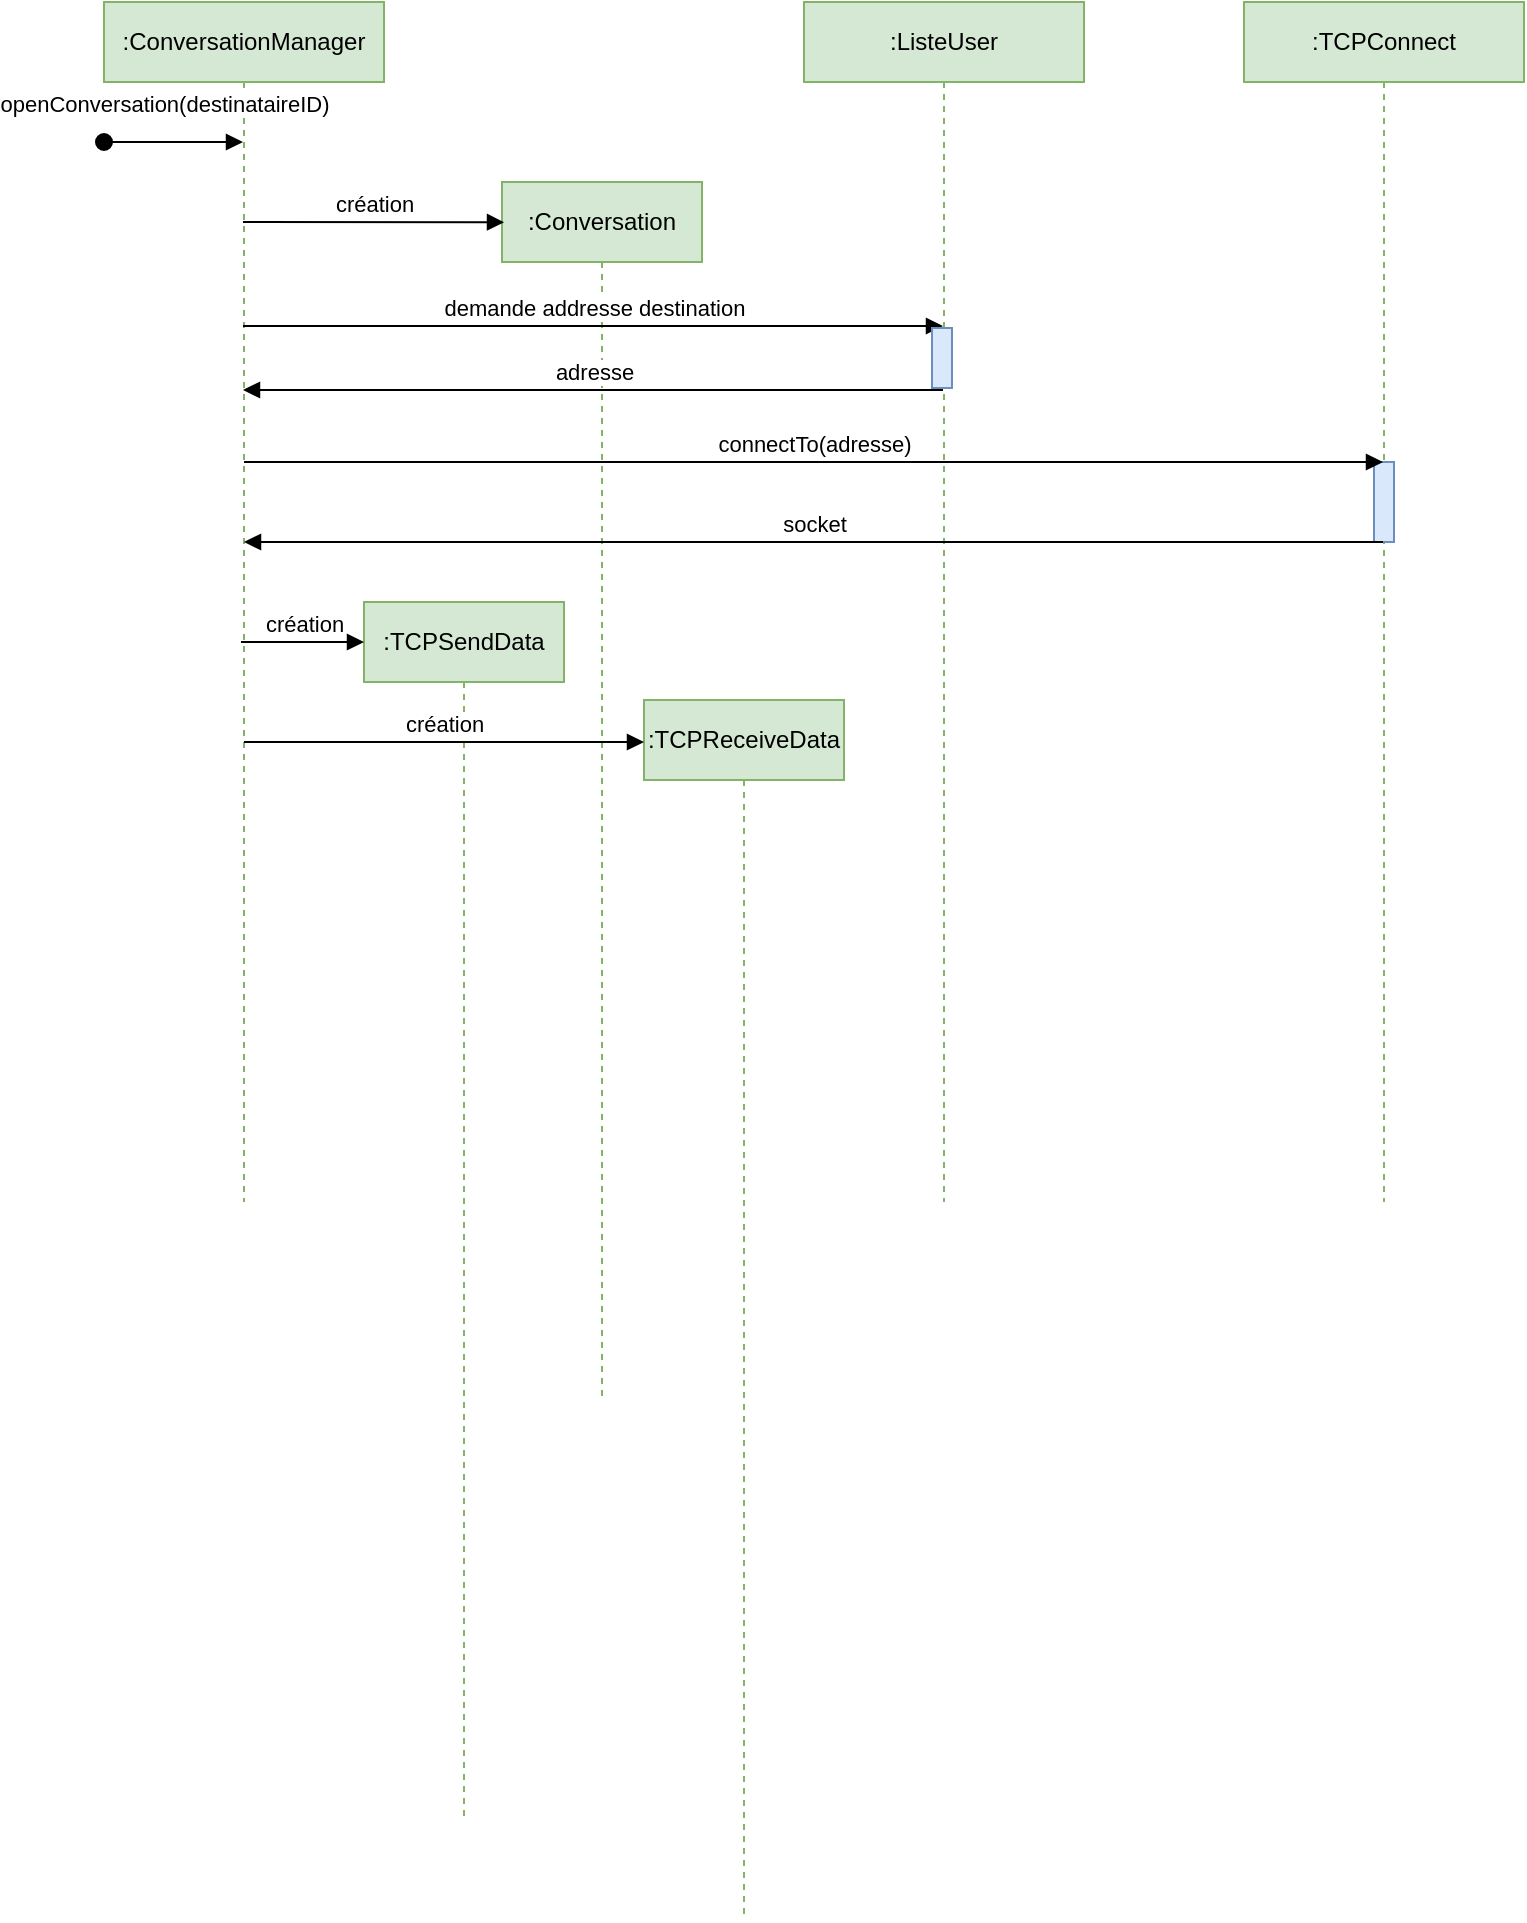 <mxfile version="20.8.5" type="github">
  <diagram id="qKfj92jqdqrGF1KPq4Z1" name="Página-1">
    <mxGraphModel dx="1621" dy="394" grid="1" gridSize="10" guides="1" tooltips="1" connect="1" arrows="1" fold="1" page="1" pageScale="1" pageWidth="827" pageHeight="1169" math="0" shadow="0">
      <root>
        <mxCell id="0" />
        <mxCell id="1" parent="0" />
        <mxCell id="Vwqgt0ymvUvt724ZBBSK-9" value=":Conversation" style="shape=umlLifeline;perimeter=lifelinePerimeter;whiteSpace=wrap;html=1;container=1;collapsible=0;recursiveResize=0;outlineConnect=0;fillColor=#d5e8d4;strokeColor=#82b366;" parent="1" vertex="1">
          <mxGeometry x="139" y="110" width="100" height="610" as="geometry" />
        </mxCell>
        <mxCell id="a-jPPDauZuke9ngzfkM4-1" value=":ConversationManager" style="shape=umlLifeline;perimeter=lifelinePerimeter;whiteSpace=wrap;html=1;container=1;collapsible=0;recursiveResize=0;outlineConnect=0;fillColor=#d5e8d4;strokeColor=#82b366;" vertex="1" parent="1">
          <mxGeometry x="-60" y="20" width="140" height="600" as="geometry" />
        </mxCell>
        <mxCell id="a-jPPDauZuke9ngzfkM4-2" value="openConversation(destinataireID)" style="html=1;verticalAlign=bottom;startArrow=oval;startFill=1;endArrow=block;startSize=8;rounded=0;" edge="1" parent="1">
          <mxGeometry x="-0.137" y="10" width="60" relative="1" as="geometry">
            <mxPoint x="-60" y="90" as="sourcePoint" />
            <mxPoint x="9.5" y="90" as="targetPoint" />
            <mxPoint as="offset" />
          </mxGeometry>
        </mxCell>
        <mxCell id="a-jPPDauZuke9ngzfkM4-3" value=":TCPSendData" style="shape=umlLifeline;perimeter=lifelinePerimeter;whiteSpace=wrap;html=1;container=1;collapsible=0;recursiveResize=0;outlineConnect=0;fillColor=#d5e8d4;strokeColor=#82b366;" vertex="1" parent="1">
          <mxGeometry x="70" y="320" width="100" height="610" as="geometry" />
        </mxCell>
        <mxCell id="a-jPPDauZuke9ngzfkM4-15" value="création" style="html=1;verticalAlign=bottom;endArrow=block;rounded=0;" edge="1" parent="a-jPPDauZuke9ngzfkM4-3">
          <mxGeometry width="80" relative="1" as="geometry">
            <mxPoint x="-61.5" y="20" as="sourcePoint" />
            <mxPoint y="20" as="targetPoint" />
          </mxGeometry>
        </mxCell>
        <mxCell id="a-jPPDauZuke9ngzfkM4-4" value=":TCPReceiveData" style="shape=umlLifeline;perimeter=lifelinePerimeter;whiteSpace=wrap;html=1;container=1;collapsible=0;recursiveResize=0;outlineConnect=0;fillColor=#d5e8d4;strokeColor=#82b366;size=40;" vertex="1" parent="1">
          <mxGeometry x="210" y="369" width="100" height="610" as="geometry" />
        </mxCell>
        <mxCell id="a-jPPDauZuke9ngzfkM4-5" value="création" style="html=1;verticalAlign=bottom;endArrow=block;rounded=0;entryX=0.01;entryY=0.033;entryDx=0;entryDy=0;entryPerimeter=0;" edge="1" parent="1" target="Vwqgt0ymvUvt724ZBBSK-9">
          <mxGeometry width="80" relative="1" as="geometry">
            <mxPoint x="9.5" y="130" as="sourcePoint" />
            <mxPoint x="130" y="130" as="targetPoint" />
          </mxGeometry>
        </mxCell>
        <mxCell id="a-jPPDauZuke9ngzfkM4-6" value=":ListeUser" style="shape=umlLifeline;perimeter=lifelinePerimeter;whiteSpace=wrap;html=1;container=1;collapsible=0;recursiveResize=0;outlineConnect=0;fillColor=#d5e8d4;strokeColor=#82b366;" vertex="1" parent="1">
          <mxGeometry x="290" y="20" width="140" height="600" as="geometry" />
        </mxCell>
        <mxCell id="a-jPPDauZuke9ngzfkM4-7" value=":TCPConnect" style="shape=umlLifeline;perimeter=lifelinePerimeter;whiteSpace=wrap;html=1;container=1;collapsible=0;recursiveResize=0;outlineConnect=0;fillColor=#d5e8d4;strokeColor=#82b366;" vertex="1" parent="1">
          <mxGeometry x="510" y="20" width="140" height="600" as="geometry" />
        </mxCell>
        <mxCell id="a-jPPDauZuke9ngzfkM4-13" value="" style="html=1;points=[];perimeter=orthogonalPerimeter;fillColor=#dae8fc;strokeColor=#6c8ebf;" vertex="1" parent="a-jPPDauZuke9ngzfkM4-7">
          <mxGeometry x="65" y="230" width="10" height="40" as="geometry" />
        </mxCell>
        <mxCell id="a-jPPDauZuke9ngzfkM4-8" value="demande addresse destination" style="html=1;verticalAlign=bottom;endArrow=block;rounded=0;" edge="1" parent="1">
          <mxGeometry width="80" relative="1" as="geometry">
            <mxPoint x="9.5" y="182" as="sourcePoint" />
            <mxPoint x="359.5" y="182" as="targetPoint" />
          </mxGeometry>
        </mxCell>
        <mxCell id="a-jPPDauZuke9ngzfkM4-10" value="adresse" style="html=1;verticalAlign=bottom;endArrow=block;rounded=0;" edge="1" parent="1">
          <mxGeometry width="80" relative="1" as="geometry">
            <mxPoint x="359.5" y="214" as="sourcePoint" />
            <mxPoint x="9.5" y="214" as="targetPoint" />
          </mxGeometry>
        </mxCell>
        <mxCell id="a-jPPDauZuke9ngzfkM4-11" value="" style="html=1;points=[];perimeter=orthogonalPerimeter;fillColor=#dae8fc;strokeColor=#6c8ebf;" vertex="1" parent="1">
          <mxGeometry x="354" y="183" width="10" height="30" as="geometry" />
        </mxCell>
        <mxCell id="a-jPPDauZuke9ngzfkM4-12" value="connectTo(adresse)" style="html=1;verticalAlign=bottom;endArrow=block;rounded=0;" edge="1" parent="1" source="a-jPPDauZuke9ngzfkM4-1" target="a-jPPDauZuke9ngzfkM4-7">
          <mxGeometry width="80" relative="1" as="geometry">
            <mxPoint x="19.5" y="192" as="sourcePoint" />
            <mxPoint x="369.5" y="192" as="targetPoint" />
            <Array as="points">
              <mxPoint x="420" y="250" />
            </Array>
          </mxGeometry>
        </mxCell>
        <mxCell id="a-jPPDauZuke9ngzfkM4-14" value="socket" style="html=1;verticalAlign=bottom;endArrow=block;rounded=0;" edge="1" parent="1" target="a-jPPDauZuke9ngzfkM4-1">
          <mxGeometry width="80" relative="1" as="geometry">
            <mxPoint x="579.5" y="290" as="sourcePoint" />
            <mxPoint x="19.5" y="290" as="targetPoint" />
          </mxGeometry>
        </mxCell>
        <mxCell id="a-jPPDauZuke9ngzfkM4-17" value="création" style="html=1;verticalAlign=bottom;endArrow=block;rounded=0;" edge="1" parent="1" source="a-jPPDauZuke9ngzfkM4-1">
          <mxGeometry width="80" relative="1" as="geometry">
            <mxPoint x="9.5" y="392" as="sourcePoint" />
            <mxPoint x="210" y="390" as="targetPoint" />
          </mxGeometry>
        </mxCell>
      </root>
    </mxGraphModel>
  </diagram>
</mxfile>
